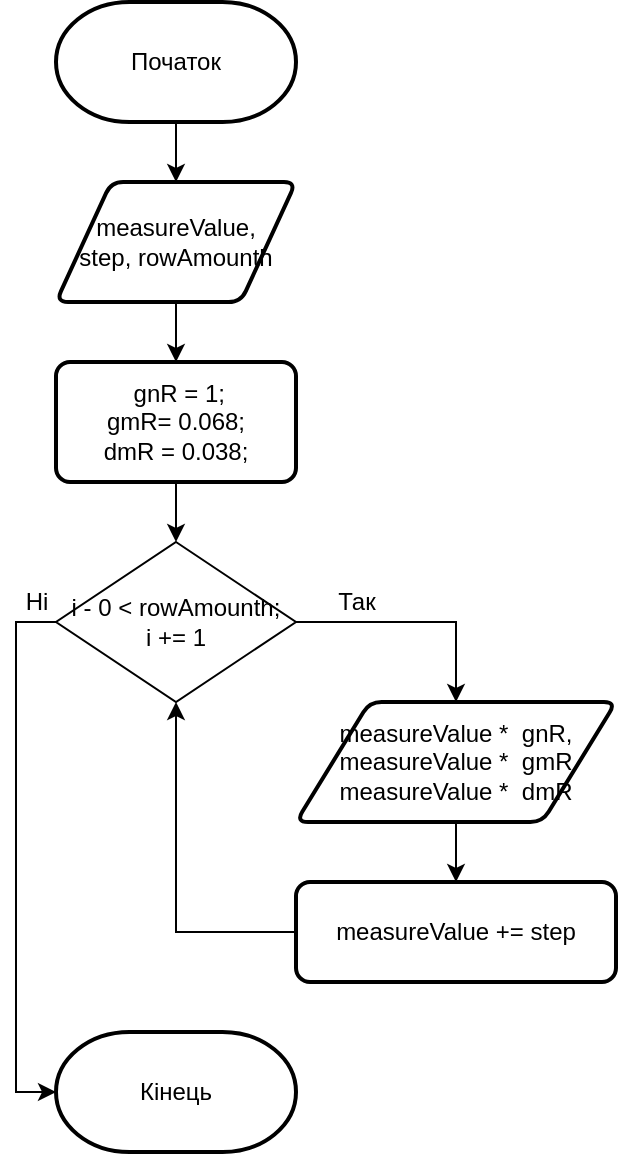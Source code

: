 <mxfile version="20.2.3" type="device"><diagram id="C5RBs43oDa-KdzZeNtuy" name="Page-1"><mxGraphModel dx="1038" dy="641" grid="1" gridSize="10" guides="1" tooltips="1" connect="1" arrows="1" fold="1" page="1" pageScale="1" pageWidth="827" pageHeight="1169" math="0" shadow="0"><root><mxCell id="WIyWlLk6GJQsqaUBKTNV-0"/><mxCell id="WIyWlLk6GJQsqaUBKTNV-1" parent="WIyWlLk6GJQsqaUBKTNV-0"/><mxCell id="uC0j3XG_MT7UtmvGu710-4" style="edgeStyle=orthogonalEdgeStyle;rounded=0;orthogonalLoop=1;jettySize=auto;html=1;exitX=0.5;exitY=1;exitDx=0;exitDy=0;exitPerimeter=0;entryX=0.5;entryY=0;entryDx=0;entryDy=0;" edge="1" parent="WIyWlLk6GJQsqaUBKTNV-1" source="uC0j3XG_MT7UtmvGu710-0" target="uC0j3XG_MT7UtmvGu710-1"><mxGeometry relative="1" as="geometry"/></mxCell><mxCell id="uC0j3XG_MT7UtmvGu710-0" value="Початок" style="strokeWidth=2;html=1;shape=mxgraph.flowchart.terminator;whiteSpace=wrap;" vertex="1" parent="WIyWlLk6GJQsqaUBKTNV-1"><mxGeometry x="440" y="10" width="120" height="60" as="geometry"/></mxCell><mxCell id="uC0j3XG_MT7UtmvGu710-5" style="edgeStyle=orthogonalEdgeStyle;rounded=0;orthogonalLoop=1;jettySize=auto;html=1;exitX=0.5;exitY=1;exitDx=0;exitDy=0;entryX=0.5;entryY=0;entryDx=0;entryDy=0;" edge="1" parent="WIyWlLk6GJQsqaUBKTNV-1" source="uC0j3XG_MT7UtmvGu710-1" target="uC0j3XG_MT7UtmvGu710-2"><mxGeometry relative="1" as="geometry"/></mxCell><mxCell id="uC0j3XG_MT7UtmvGu710-1" value="measureValue,&lt;br&gt;step, rowAmounth" style="shape=parallelogram;html=1;strokeWidth=2;perimeter=parallelogramPerimeter;whiteSpace=wrap;rounded=1;arcSize=12;size=0.23;" vertex="1" parent="WIyWlLk6GJQsqaUBKTNV-1"><mxGeometry x="440" y="100" width="120" height="60" as="geometry"/></mxCell><mxCell id="uC0j3XG_MT7UtmvGu710-6" style="edgeStyle=orthogonalEdgeStyle;rounded=0;orthogonalLoop=1;jettySize=auto;html=1;exitX=0.5;exitY=1;exitDx=0;exitDy=0;entryX=0.5;entryY=0;entryDx=0;entryDy=0;" edge="1" parent="WIyWlLk6GJQsqaUBKTNV-1" source="uC0j3XG_MT7UtmvGu710-2" target="uC0j3XG_MT7UtmvGu710-3"><mxGeometry relative="1" as="geometry"/></mxCell><mxCell id="uC0j3XG_MT7UtmvGu710-2" value="&lt;div&gt;&amp;nbsp;gnR =&amp;nbsp;&lt;span style=&quot;background-color: initial;&quot;&gt;1;&lt;/span&gt;&lt;/div&gt;&lt;div&gt;gmR= 0.068;&lt;/div&gt;&lt;div&gt;dmR = 0.038;&lt;/div&gt;" style="rounded=1;whiteSpace=wrap;html=1;absoluteArcSize=1;arcSize=14;strokeWidth=2;" vertex="1" parent="WIyWlLk6GJQsqaUBKTNV-1"><mxGeometry x="440" y="190" width="120" height="60" as="geometry"/></mxCell><mxCell id="uC0j3XG_MT7UtmvGu710-10" style="edgeStyle=orthogonalEdgeStyle;rounded=0;orthogonalLoop=1;jettySize=auto;html=1;exitX=1;exitY=0.5;exitDx=0;exitDy=0;" edge="1" parent="WIyWlLk6GJQsqaUBKTNV-1" source="uC0j3XG_MT7UtmvGu710-3" target="uC0j3XG_MT7UtmvGu710-9"><mxGeometry relative="1" as="geometry"/></mxCell><mxCell id="uC0j3XG_MT7UtmvGu710-15" style="edgeStyle=orthogonalEdgeStyle;rounded=0;orthogonalLoop=1;jettySize=auto;html=1;exitX=0;exitY=0.5;exitDx=0;exitDy=0;entryX=0;entryY=0.5;entryDx=0;entryDy=0;entryPerimeter=0;" edge="1" parent="WIyWlLk6GJQsqaUBKTNV-1" source="uC0j3XG_MT7UtmvGu710-3" target="uC0j3XG_MT7UtmvGu710-14"><mxGeometry relative="1" as="geometry"/></mxCell><mxCell id="uC0j3XG_MT7UtmvGu710-3" value="i - 0 &amp;lt; rowAmounth;&lt;br&gt;i += 1" style="rhombus;whiteSpace=wrap;html=1;" vertex="1" parent="WIyWlLk6GJQsqaUBKTNV-1"><mxGeometry x="440" y="280" width="120" height="80" as="geometry"/></mxCell><mxCell id="uC0j3XG_MT7UtmvGu710-12" style="edgeStyle=orthogonalEdgeStyle;rounded=0;orthogonalLoop=1;jettySize=auto;html=1;exitX=0.5;exitY=1;exitDx=0;exitDy=0;entryX=0.5;entryY=0;entryDx=0;entryDy=0;" edge="1" parent="WIyWlLk6GJQsqaUBKTNV-1" source="uC0j3XG_MT7UtmvGu710-9" target="uC0j3XG_MT7UtmvGu710-11"><mxGeometry relative="1" as="geometry"/></mxCell><mxCell id="uC0j3XG_MT7UtmvGu710-9" value="measureValue *&amp;nbsp; gnR,&lt;br&gt;measureValue *&amp;nbsp; gmR&lt;br&gt;measureValue *&amp;nbsp; dmR" style="shape=parallelogram;html=1;strokeWidth=2;perimeter=parallelogramPerimeter;whiteSpace=wrap;rounded=1;arcSize=12;size=0.23;" vertex="1" parent="WIyWlLk6GJQsqaUBKTNV-1"><mxGeometry x="560" y="360" width="160" height="60" as="geometry"/></mxCell><mxCell id="uC0j3XG_MT7UtmvGu710-13" style="edgeStyle=orthogonalEdgeStyle;rounded=0;orthogonalLoop=1;jettySize=auto;html=1;exitX=0;exitY=0.5;exitDx=0;exitDy=0;entryX=0.5;entryY=1;entryDx=0;entryDy=0;" edge="1" parent="WIyWlLk6GJQsqaUBKTNV-1" source="uC0j3XG_MT7UtmvGu710-11" target="uC0j3XG_MT7UtmvGu710-3"><mxGeometry relative="1" as="geometry"/></mxCell><mxCell id="uC0j3XG_MT7UtmvGu710-11" value="measureValue += step" style="rounded=1;whiteSpace=wrap;html=1;absoluteArcSize=1;arcSize=14;strokeWidth=2;" vertex="1" parent="WIyWlLk6GJQsqaUBKTNV-1"><mxGeometry x="560" y="450" width="160" height="50" as="geometry"/></mxCell><mxCell id="uC0j3XG_MT7UtmvGu710-14" value="Кінець" style="strokeWidth=2;html=1;shape=mxgraph.flowchart.terminator;whiteSpace=wrap;" vertex="1" parent="WIyWlLk6GJQsqaUBKTNV-1"><mxGeometry x="440" y="525" width="120" height="60" as="geometry"/></mxCell><mxCell id="uC0j3XG_MT7UtmvGu710-16" value="Ні" style="text;html=1;align=center;verticalAlign=middle;resizable=0;points=[];autosize=1;strokeColor=none;fillColor=none;" vertex="1" parent="WIyWlLk6GJQsqaUBKTNV-1"><mxGeometry x="415" y="295" width="30" height="30" as="geometry"/></mxCell><mxCell id="uC0j3XG_MT7UtmvGu710-17" value="Так" style="text;html=1;align=center;verticalAlign=middle;resizable=0;points=[];autosize=1;strokeColor=none;fillColor=none;" vertex="1" parent="WIyWlLk6GJQsqaUBKTNV-1"><mxGeometry x="570" y="295" width="40" height="30" as="geometry"/></mxCell></root></mxGraphModel></diagram></mxfile>